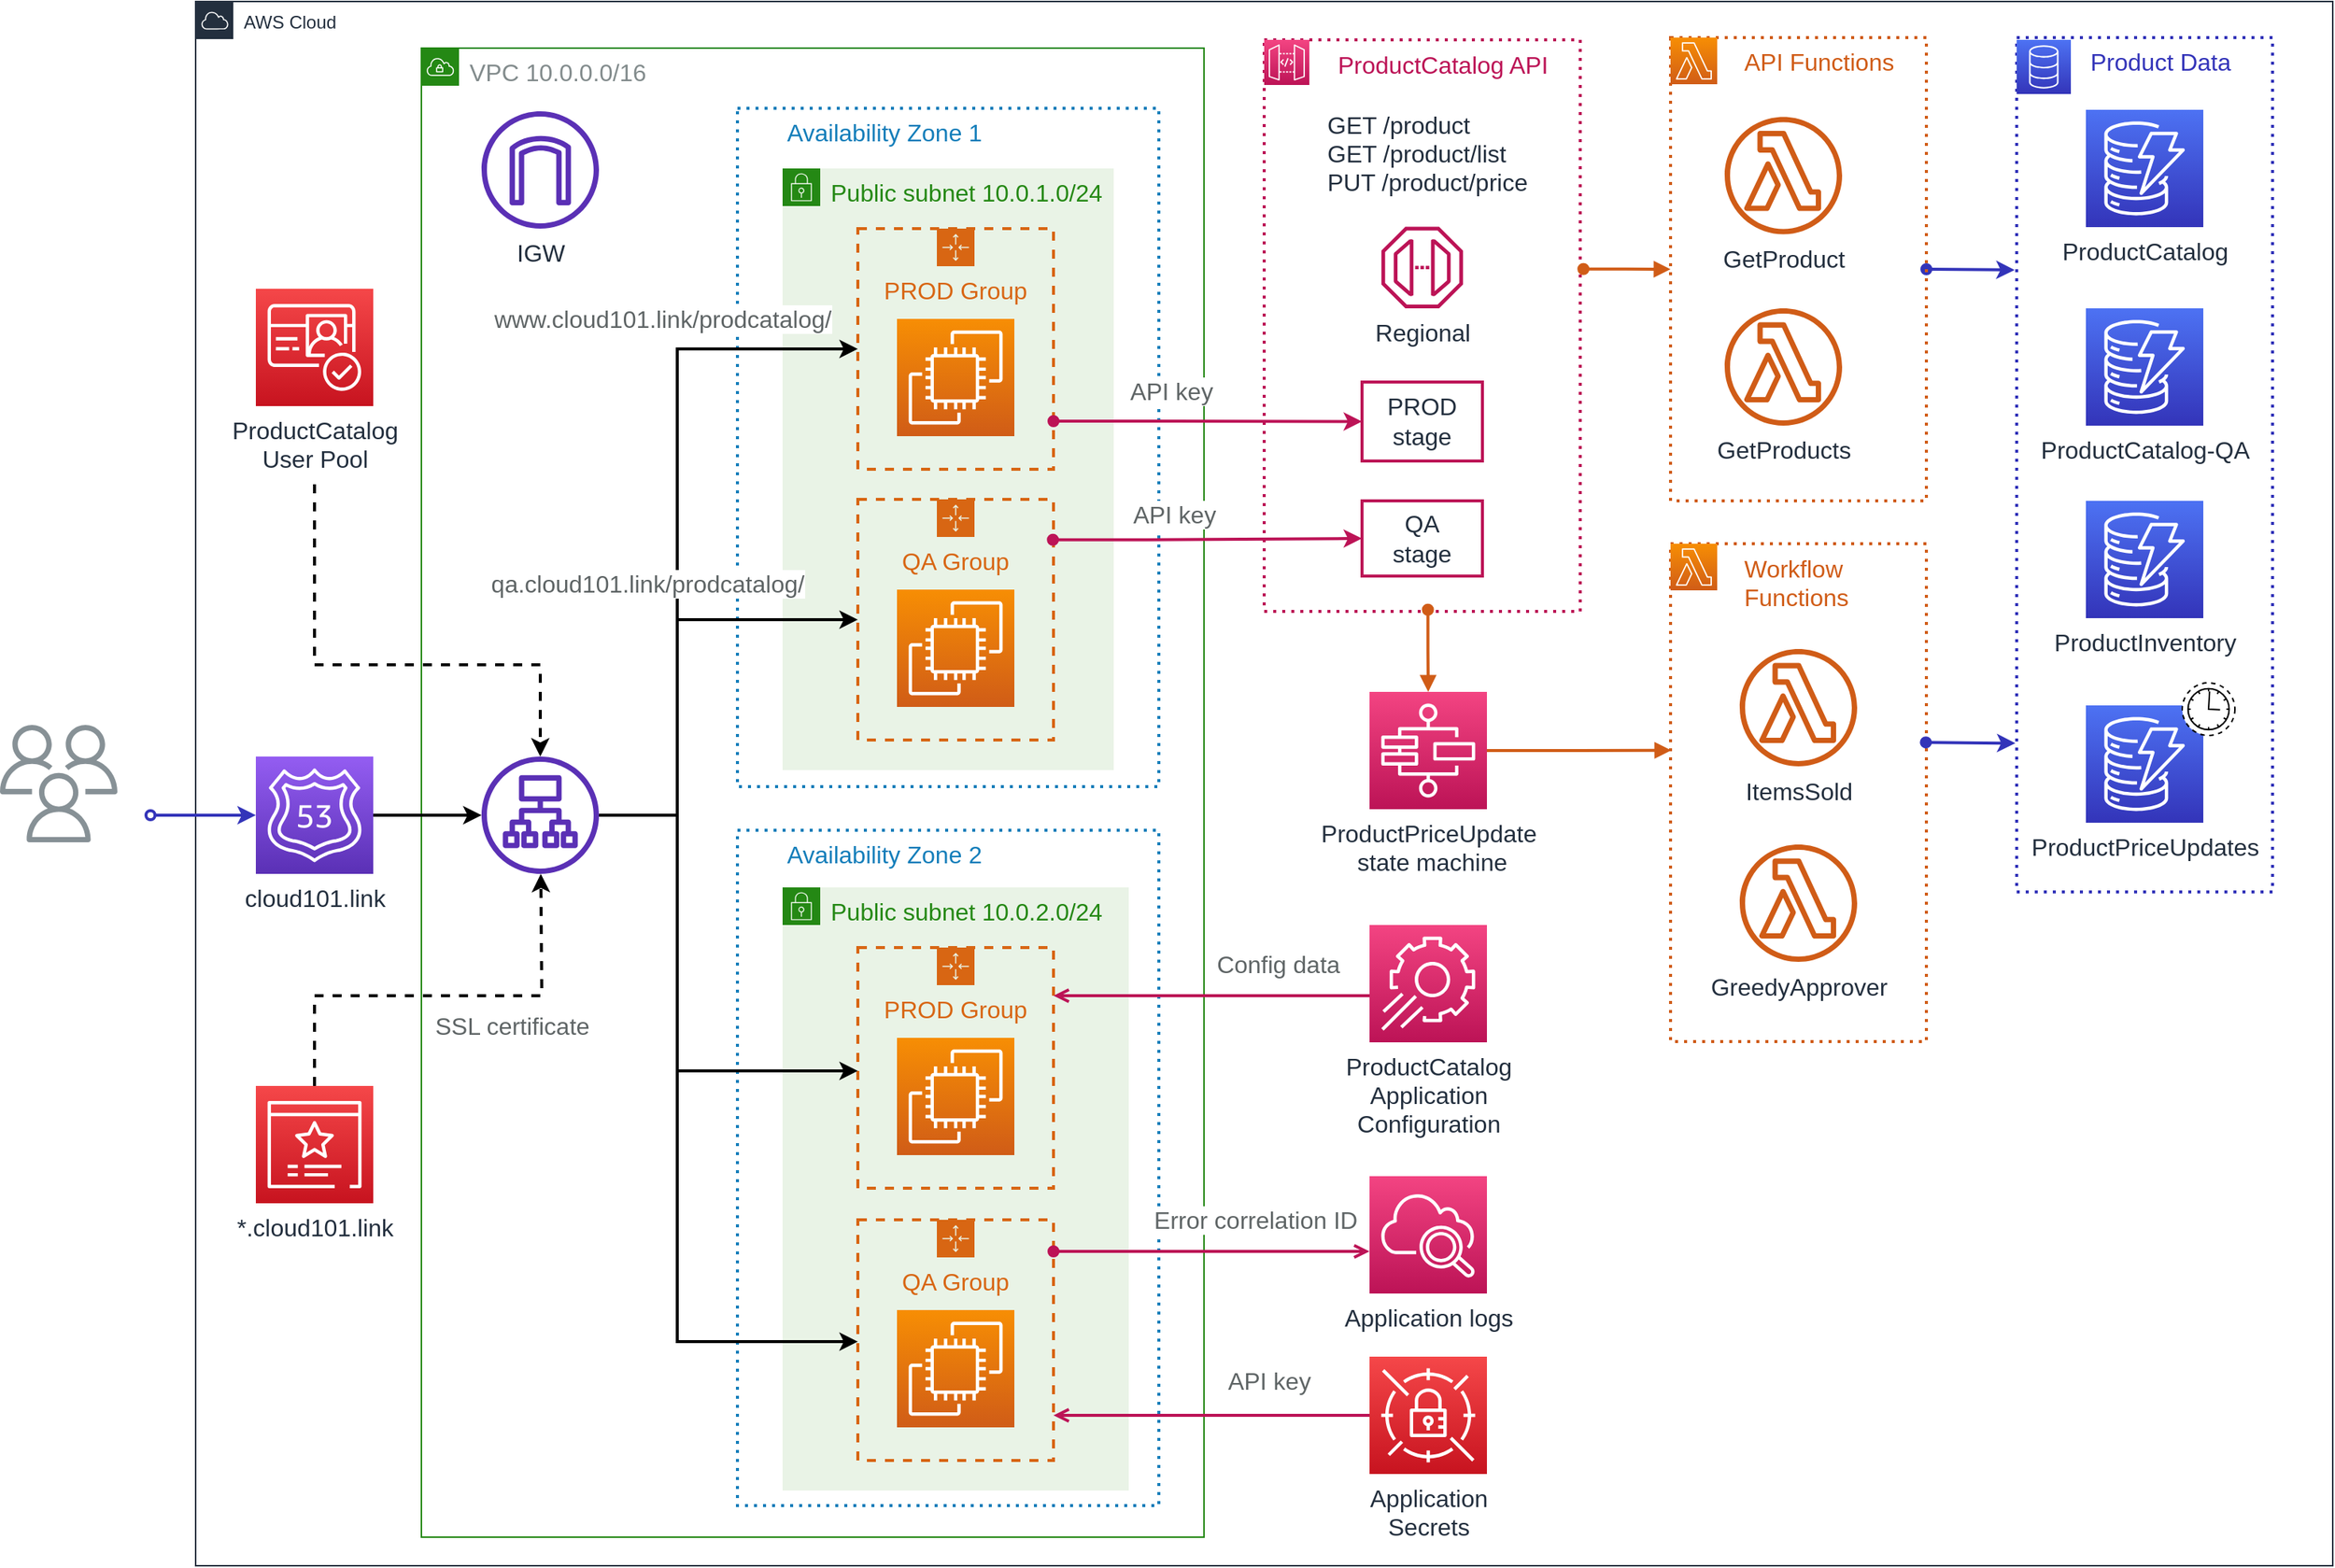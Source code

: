 <mxfile version="14.6.13" type="device"><diagram id="yKD41nWz8tDtkQRlLj_N" name="Page-1"><mxGraphModel dx="2206" dy="1647" grid="1" gridSize="10" guides="1" tooltips="1" connect="1" arrows="1" fold="1" page="1" pageScale="1" pageWidth="1100" pageHeight="850" math="0" shadow="0"><root><mxCell id="0"/><mxCell id="1" parent="0"/><mxCell id="qGP9a9ilm-xRbnsAyoEx-138" value="AWS Cloud" style="points=[[0,0],[0.25,0],[0.5,0],[0.75,0],[1,0],[1,0.25],[1,0.5],[1,0.75],[1,1],[0.75,1],[0.5,1],[0.25,1],[0,1],[0,0.75],[0,0.5],[0,0.25]];outlineConnect=0;gradientColor=none;html=1;whiteSpace=wrap;fontSize=12;fontStyle=0;shape=mxgraph.aws4.group;grIcon=mxgraph.aws4.group_aws_cloud;strokeColor=#232F3E;fillColor=none;verticalAlign=top;align=left;spacingLeft=30;fontColor=#232F3E;dashed=0;rounded=0;shadow=0;dashPattern=1 2;" parent="1" vertex="1"><mxGeometry x="-370" y="-841" width="1420" height="1040" as="geometry"/></mxCell><mxCell id="qGP9a9ilm-xRbnsAyoEx-61" value="ProductCatalog API" style="fillColor=none;dashed=1;verticalAlign=top;fontStyle=0;shadow=0;fontSize=16;html=1;strokeWidth=2;align=left;spacingLeft=47;dashPattern=1 2;strokeColor=#BC1356;fontColor=#BC1356;" parent="1" vertex="1"><mxGeometry x="340" y="-815.5" width="210" height="380" as="geometry"/></mxCell><mxCell id="qGP9a9ilm-xRbnsAyoEx-130" style="edgeStyle=none;rounded=0;jumpStyle=none;orthogonalLoop=1;jettySize=auto;html=1;fontSize=16;fontColor=#3334B9;startArrow=oval;startFill=1;endArrow=classic;endFill=1;strokeWidth=2;strokeColor=#3334B9;exitX=1;exitY=0.5;exitDx=0;exitDy=0;entryX=-0.008;entryY=0.272;entryDx=0;entryDy=0;entryPerimeter=0;" parent="1" source="qGP9a9ilm-xRbnsAyoEx-124" target="qGP9a9ilm-xRbnsAyoEx-127" edge="1"><mxGeometry relative="1" as="geometry"><mxPoint x="885" y="-807" as="sourcePoint"/><mxPoint x="810" y="-614" as="targetPoint"/></mxGeometry></mxCell><mxCell id="qGP9a9ilm-xRbnsAyoEx-3" value="VPC 10.0.0.0/16" style="points=[[0,0],[0.25,0],[0.5,0],[0.75,0],[1,0],[1,0.25],[1,0.5],[1,0.75],[1,1],[0.75,1],[0.5,1],[0.25,1],[0,1],[0,0.75],[0,0.5],[0,0.25]];outlineConnect=0;gradientColor=none;html=1;whiteSpace=wrap;fontSize=16;fontStyle=0;shape=mxgraph.aws4.group;grIcon=mxgraph.aws4.group_vpc;strokeColor=#248814;fillColor=none;verticalAlign=top;align=left;spacingLeft=30;dashed=0;strokeWidth=1;perimeterSpacing=0;shadow=0;fontColor=#828B8C;" parent="1" vertex="1"><mxGeometry x="-220" y="-810" width="520" height="990" as="geometry"/></mxCell><mxCell id="qGP9a9ilm-xRbnsAyoEx-4" value="Availability Zone 1" style="fillColor=none;strokeColor=#147EBA;dashed=1;verticalAlign=top;fontStyle=0;fontColor=#147EBA;strokeWidth=2;fontSize=16;perimeterSpacing=0;shadow=0;align=left;spacingLeft=31;rounded=0;dashPattern=1 2;" parent="1" vertex="1"><mxGeometry x="-10" y="-770" width="280" height="451" as="geometry"/></mxCell><mxCell id="qGP9a9ilm-xRbnsAyoEx-6" value="" style="outlineConnect=0;fontColor=#232F3E;gradientColor=none;fillColor=#5A30B5;strokeColor=none;dashed=0;verticalLabelPosition=bottom;verticalAlign=top;align=center;html=1;fontSize=16;fontStyle=0;aspect=fixed;pointerEvents=1;shape=mxgraph.aws4.application_load_balancer;strokeWidth=3;perimeterSpacing=0;shadow=0;" parent="1" vertex="1"><mxGeometry x="-180" y="-339" width="78" height="78" as="geometry"/></mxCell><mxCell id="qGP9a9ilm-xRbnsAyoEx-7" value="Public subnet 10.0.1.0/24" style="points=[[0,0],[0.25,0],[0.5,0],[0.75,0],[1,0],[1,0.25],[1,0.5],[1,0.75],[1,1],[0.75,1],[0.5,1],[0.25,1],[0,1],[0,0.75],[0,0.5],[0,0.25]];outlineConnect=0;gradientColor=none;html=1;whiteSpace=wrap;fontSize=16;fontStyle=0;shape=mxgraph.aws4.group;grIcon=mxgraph.aws4.group_security_group;grStroke=0;strokeColor=#248814;fillColor=#E9F3E6;verticalAlign=top;align=left;spacingLeft=30;fontColor=#248814;dashed=0;strokeWidth=3;perimeterSpacing=0;shadow=0;" parent="1" vertex="1"><mxGeometry x="20" y="-730" width="220" height="400" as="geometry"/></mxCell><mxCell id="qGP9a9ilm-xRbnsAyoEx-9" value="PROD Group" style="points=[[0,0],[0.25,0],[0.5,0],[0.75,0],[1,0],[1,0.25],[1,0.5],[1,0.75],[1,1],[0.75,1],[0.5,1],[0.25,1],[0,1],[0,0.75],[0,0.5],[0,0.25]];outlineConnect=0;gradientColor=none;html=1;whiteSpace=wrap;fontSize=16;fontStyle=0;shape=mxgraph.aws4.groupCenter;grIcon=mxgraph.aws4.group_auto_scaling_group;grStroke=1;strokeColor=#D86613;fillColor=none;verticalAlign=top;align=center;fontColor=#D86613;dashed=1;spacingTop=25;strokeWidth=2;perimeterSpacing=0;shadow=0;" parent="1" vertex="1"><mxGeometry x="70" y="-690" width="130" height="160" as="geometry"/></mxCell><mxCell id="qGP9a9ilm-xRbnsAyoEx-10" value="QA Group" style="points=[[0,0],[0.25,0],[0.5,0],[0.75,0],[1,0],[1,0.25],[1,0.5],[1,0.75],[1,1],[0.75,1],[0.5,1],[0.25,1],[0,1],[0,0.75],[0,0.5],[0,0.25]];outlineConnect=0;gradientColor=none;html=1;whiteSpace=wrap;fontSize=16;fontStyle=0;shape=mxgraph.aws4.groupCenter;grIcon=mxgraph.aws4.group_auto_scaling_group;grStroke=1;strokeColor=#D86613;fillColor=none;verticalAlign=top;align=center;fontColor=#D86613;dashed=1;spacingTop=25;strokeWidth=2;perimeterSpacing=0;shadow=0;" parent="1" vertex="1"><mxGeometry x="70" y="-510" width="130" height="160" as="geometry"/></mxCell><mxCell id="qGP9a9ilm-xRbnsAyoEx-16" value="Regional" style="outlineConnect=0;fontColor=#232F3E;gradientColor=none;fillColor=#BC1356;strokeColor=none;dashed=0;verticalLabelPosition=bottom;verticalAlign=top;align=center;html=1;fontSize=16;fontStyle=0;aspect=fixed;pointerEvents=1;shape=mxgraph.aws4.endpoint;strokeWidth=3;perimeterSpacing=0;shadow=0;" parent="1" vertex="1"><mxGeometry x="417.87" y="-691.25" width="54.25" height="54.25" as="geometry"/></mxCell><mxCell id="qGP9a9ilm-xRbnsAyoEx-30" value="" style="points=[[0,0,0],[0.25,0,0],[0.5,0,0],[0.75,0,0],[1,0,0],[0,1,0],[0.25,1,0],[0.5,1,0],[0.75,1,0],[1,1,0],[0,0.25,0],[0,0.5,0],[0,0.75,0],[1,0.25,0],[1,0.5,0],[1,0.75,0]];outlineConnect=0;fontColor=#232F3E;gradientColor=#F78E04;gradientDirection=north;fillColor=#D05C17;strokeColor=#ffffff;dashed=0;verticalLabelPosition=bottom;verticalAlign=top;align=center;html=1;fontSize=16;fontStyle=0;aspect=fixed;shape=mxgraph.aws4.resourceIcon;resIcon=mxgraph.aws4.ec2;shadow=0;" parent="1" vertex="1"><mxGeometry x="96" y="-630" width="78" height="78" as="geometry"/></mxCell><mxCell id="qGP9a9ilm-xRbnsAyoEx-100" style="edgeStyle=elbowEdgeStyle;jumpStyle=none;orthogonalLoop=1;jettySize=auto;html=1;fontSize=16;fontColor=#5F6566;startArrow=oval;startFill=1;endArrow=classic;endFill=1;strokeColor=#BC1356;strokeWidth=2;rounded=0;entryX=0;entryY=0.5;entryDx=0;entryDy=0;" parent="1" target="qGP9a9ilm-xRbnsAyoEx-57" edge="1"><mxGeometry relative="1" as="geometry"><Array as="points"><mxPoint x="280" y="-563.83"/></Array><mxPoint x="200" y="-562" as="sourcePoint"/><mxPoint x="336" y="-611.83" as="targetPoint"/></mxGeometry></mxCell><mxCell id="qGP9a9ilm-xRbnsAyoEx-31" value="" style="points=[[0,0,0],[0.25,0,0],[0.5,0,0],[0.75,0,0],[1,0,0],[0,1,0],[0.25,1,0],[0.5,1,0],[0.75,1,0],[1,1,0],[0,0.25,0],[0,0.5,0],[0,0.75,0],[1,0.25,0],[1,0.5,0],[1,0.75,0]];outlineConnect=0;fontColor=#232F3E;gradientColor=#F78E04;gradientDirection=north;fillColor=#D05C17;strokeColor=#ffffff;dashed=0;verticalLabelPosition=bottom;verticalAlign=top;align=center;html=1;fontSize=16;fontStyle=0;aspect=fixed;shape=mxgraph.aws4.resourceIcon;resIcon=mxgraph.aws4.ec2;shadow=0;" parent="1" vertex="1"><mxGeometry x="96" y="-450" width="78" height="78" as="geometry"/></mxCell><mxCell id="qGP9a9ilm-xRbnsAyoEx-56" value="QA&lt;br style=&quot;font-size: 16px;&quot;&gt;stage" style="rounded=0;whiteSpace=wrap;html=1;shadow=0;dashed=0;fontSize=16;fontColor=#232F3E;strokeWidth=2;fillColor=none;align=center;verticalAlign=middle;strokeColor=#BC1356;" parent="1" vertex="1"><mxGeometry x="405" y="-509" width="80" height="50" as="geometry"/></mxCell><mxCell id="qGP9a9ilm-xRbnsAyoEx-57" value="PROD stage" style="rounded=0;whiteSpace=wrap;html=1;shadow=0;dashed=0;fontSize=16;fontColor=#232F3E;strokeWidth=2;fillColor=none;align=center;verticalAlign=middle;strokeColor=#BC1356;horizontal=1;" parent="1" vertex="1"><mxGeometry x="405" y="-588" width="80" height="52.5" as="geometry"/></mxCell><mxCell id="qGP9a9ilm-xRbnsAyoEx-65" value="GET /product&lt;br style=&quot;font-size: 16px&quot;&gt;GET /product/list&lt;br&gt;PUT /product/price" style="text;html=1;strokeColor=none;fillColor=none;align=left;verticalAlign=middle;whiteSpace=wrap;rounded=0;shadow=0;dashed=0;fontSize=16;fontColor=#232F3E;spacingTop=0;" parent="1" vertex="1"><mxGeometry x="380" y="-750" width="142" height="20" as="geometry"/></mxCell><mxCell id="qGP9a9ilm-xRbnsAyoEx-67" style="edgeStyle=orthogonalEdgeStyle;rounded=0;orthogonalLoop=1;jettySize=auto;html=1;fontSize=16;fontColor=#232F3E;strokeColor=#000000;strokeWidth=2;entryX=0;entryY=0.5;entryDx=0;entryDy=0;align=center;fontStyle=0" parent="1" source="qGP9a9ilm-xRbnsAyoEx-6" target="qGP9a9ilm-xRbnsAyoEx-9" edge="1"><mxGeometry relative="1" as="geometry"><mxPoint x="40" y="-431" as="targetPoint"/><Array as="points"><mxPoint x="-50" y="-300"/><mxPoint x="-50" y="-610"/></Array></mxGeometry></mxCell><mxCell id="qGP9a9ilm-xRbnsAyoEx-68" value="www.cloud101.link/prodcatalog/" style="edgeLabel;html=1;align=center;verticalAlign=middle;resizable=0;points=[];fontSize=16;fontColor=#5F6566;" parent="qGP9a9ilm-xRbnsAyoEx-67" vertex="1" connectable="0"><mxGeometry x="0.046" y="1" relative="1" as="geometry"><mxPoint x="-9" y="-130" as="offset"/></mxGeometry></mxCell><mxCell id="qGP9a9ilm-xRbnsAyoEx-70" style="edgeStyle=orthogonalEdgeStyle;rounded=0;orthogonalLoop=1;jettySize=auto;html=1;fontSize=16;fontColor=#232F3E;strokeColor=#000000;strokeWidth=2;" parent="1" source="qGP9a9ilm-xRbnsAyoEx-6" target="qGP9a9ilm-xRbnsAyoEx-10" edge="1"><mxGeometry relative="1" as="geometry"><mxPoint x="70" y="-490" as="targetPoint"/><Array as="points"><mxPoint x="-50" y="-300"/><mxPoint x="-50" y="-430"/></Array></mxGeometry></mxCell><mxCell id="qGP9a9ilm-xRbnsAyoEx-71" value="qa.cloud101.link/prodcatalog/" style="edgeLabel;html=1;align=center;verticalAlign=middle;resizable=0;points=[];fontSize=16;fontColor=#5F6566;" parent="qGP9a9ilm-xRbnsAyoEx-70" vertex="1" connectable="0"><mxGeometry x="-0.119" relative="1" as="geometry"><mxPoint x="-20" y="-73" as="offset"/></mxGeometry></mxCell><mxCell id="qGP9a9ilm-xRbnsAyoEx-72" value="Availability Zone 2" style="fillColor=none;strokeColor=#147EBA;dashed=1;verticalAlign=top;fontStyle=0;fontColor=#147EBA;strokeWidth=2;fontSize=16;perimeterSpacing=0;shadow=0;align=left;spacingLeft=31;rounded=0;dashPattern=1 2;" parent="1" vertex="1"><mxGeometry x="-10" y="-290" width="280" height="449" as="geometry"/></mxCell><mxCell id="qGP9a9ilm-xRbnsAyoEx-73" value="Public subnet 10.0.2.0/24" style="points=[[0,0],[0.25,0],[0.5,0],[0.75,0],[1,0],[1,0.25],[1,0.5],[1,0.75],[1,1],[0.75,1],[0.5,1],[0.25,1],[0,1],[0,0.75],[0,0.5],[0,0.25]];outlineConnect=0;gradientColor=none;html=1;whiteSpace=wrap;fontSize=16;fontStyle=0;shape=mxgraph.aws4.group;grIcon=mxgraph.aws4.group_security_group;grStroke=0;strokeColor=#248814;fillColor=#E9F3E6;verticalAlign=top;align=left;spacingLeft=30;fontColor=#248814;dashed=0;strokeWidth=3;perimeterSpacing=0;shadow=0;" parent="1" vertex="1"><mxGeometry x="20" y="-252" width="230" height="401" as="geometry"/></mxCell><mxCell id="qGP9a9ilm-xRbnsAyoEx-74" value="PROD Group" style="points=[[0,0],[0.25,0],[0.5,0],[0.75,0],[1,0],[1,0.25],[1,0.5],[1,0.75],[1,1],[0.75,1],[0.5,1],[0.25,1],[0,1],[0,0.75],[0,0.5],[0,0.25]];outlineConnect=0;gradientColor=none;html=1;whiteSpace=wrap;fontSize=16;fontStyle=0;shape=mxgraph.aws4.groupCenter;grIcon=mxgraph.aws4.group_auto_scaling_group;grStroke=1;strokeColor=#D86613;fillColor=none;verticalAlign=top;align=center;fontColor=#D86613;dashed=1;spacingTop=25;strokeWidth=2;perimeterSpacing=0;shadow=0;" parent="1" vertex="1"><mxGeometry x="70" y="-212" width="130" height="160" as="geometry"/></mxCell><mxCell id="qGP9a9ilm-xRbnsAyoEx-75" value="QA Group" style="points=[[0,0],[0.25,0],[0.5,0],[0.75,0],[1,0],[1,0.25],[1,0.5],[1,0.75],[1,1],[0.75,1],[0.5,1],[0.25,1],[0,1],[0,0.75],[0,0.5],[0,0.25]];outlineConnect=0;gradientColor=none;html=1;whiteSpace=wrap;fontSize=16;fontStyle=0;shape=mxgraph.aws4.groupCenter;grIcon=mxgraph.aws4.group_auto_scaling_group;grStroke=1;strokeColor=#D86613;fillColor=none;verticalAlign=top;align=center;fontColor=#D86613;dashed=1;spacingTop=25;strokeWidth=2;perimeterSpacing=0;shadow=0;" parent="1" vertex="1"><mxGeometry x="70" y="-31" width="130" height="160" as="geometry"/></mxCell><mxCell id="qGP9a9ilm-xRbnsAyoEx-76" value="" style="points=[[0,0,0],[0.25,0,0],[0.5,0,0],[0.75,0,0],[1,0,0],[0,1,0],[0.25,1,0],[0.5,1,0],[0.75,1,0],[1,1,0],[0,0.25,0],[0,0.5,0],[0,0.75,0],[1,0.25,0],[1,0.5,0],[1,0.75,0]];outlineConnect=0;fontColor=#232F3E;gradientColor=#F78E04;gradientDirection=north;fillColor=#D05C17;strokeColor=#ffffff;dashed=0;verticalLabelPosition=bottom;verticalAlign=top;align=center;html=1;fontSize=16;fontStyle=0;aspect=fixed;shape=mxgraph.aws4.resourceIcon;resIcon=mxgraph.aws4.ec2;shadow=0;" parent="1" vertex="1"><mxGeometry x="96" y="-152" width="78" height="78" as="geometry"/></mxCell><mxCell id="qGP9a9ilm-xRbnsAyoEx-77" value="" style="points=[[0,0,0],[0.25,0,0],[0.5,0,0],[0.75,0,0],[1,0,0],[0,1,0],[0.25,1,0],[0.5,1,0],[0.75,1,0],[1,1,0],[0,0.25,0],[0,0.5,0],[0,0.75,0],[1,0.25,0],[1,0.5,0],[1,0.75,0]];outlineConnect=0;fontColor=#232F3E;gradientColor=#F78E04;gradientDirection=north;fillColor=#D05C17;strokeColor=#ffffff;dashed=0;verticalLabelPosition=bottom;verticalAlign=top;align=center;html=1;fontSize=16;fontStyle=0;aspect=fixed;shape=mxgraph.aws4.resourceIcon;resIcon=mxgraph.aws4.ec2;shadow=0;" parent="1" vertex="1"><mxGeometry x="96" y="29" width="78" height="78" as="geometry"/></mxCell><mxCell id="qGP9a9ilm-xRbnsAyoEx-79" style="edgeStyle=orthogonalEdgeStyle;rounded=0;orthogonalLoop=1;jettySize=auto;html=1;fontSize=16;fontColor=#232F3E;strokeColor=#000000;strokeWidth=2;" parent="1" source="qGP9a9ilm-xRbnsAyoEx-6" edge="1"><mxGeometry relative="1" as="geometry"><Array as="points"><mxPoint x="-50" y="-300"/><mxPoint x="-50" y="-130"/><mxPoint x="70" y="-130"/></Array><mxPoint x="70" y="-130" as="targetPoint"/></mxGeometry></mxCell><mxCell id="qGP9a9ilm-xRbnsAyoEx-80" style="edgeStyle=orthogonalEdgeStyle;rounded=0;orthogonalLoop=1;jettySize=auto;html=1;fontSize=16;fontColor=#232F3E;strokeColor=#000000;strokeWidth=2;" parent="1" source="qGP9a9ilm-xRbnsAyoEx-6" edge="1"><mxGeometry relative="1" as="geometry"><mxPoint x="70" y="50" as="targetPoint"/><Array as="points"><mxPoint x="-50" y="-300"/><mxPoint x="-50" y="50"/><mxPoint x="70" y="50"/></Array></mxGeometry></mxCell><mxCell id="qGP9a9ilm-xRbnsAyoEx-87" style="edgeStyle=orthogonalEdgeStyle;rounded=0;orthogonalLoop=1;jettySize=auto;html=1;fontSize=16;fontColor=#232F3E;strokeColor=#000000;strokeWidth=2;" parent="1" source="qGP9a9ilm-xRbnsAyoEx-81" target="qGP9a9ilm-xRbnsAyoEx-6" edge="1"><mxGeometry relative="1" as="geometry"><mxPoint x="-190" y="-300" as="targetPoint"/></mxGeometry></mxCell><mxCell id="qGP9a9ilm-xRbnsAyoEx-81" value="cloud101.link" style="points=[[0,0,0],[0.25,0,0],[0.5,0,0],[0.75,0,0],[1,0,0],[0,1,0],[0.25,1,0],[0.5,1,0],[0.75,1,0],[1,1,0],[0,0.25,0],[0,0.5,0],[0,0.75,0],[1,0.25,0],[1,0.5,0],[1,0.75,0]];outlineConnect=0;fontColor=#232F3E;gradientColor=#945DF2;gradientDirection=north;fillColor=#5A30B5;strokeColor=#ffffff;dashed=0;verticalLabelPosition=bottom;verticalAlign=top;align=center;html=1;fontSize=16;fontStyle=0;aspect=fixed;shape=mxgraph.aws4.resourceIcon;resIcon=mxgraph.aws4.route_53;rounded=1;shadow=0;" parent="1" vertex="1"><mxGeometry x="-330" y="-339" width="78" height="78" as="geometry"/></mxCell><mxCell id="qGP9a9ilm-xRbnsAyoEx-82" value="IGW" style="outlineConnect=0;fontColor=#232F3E;gradientColor=none;fillColor=#5A30B5;strokeColor=none;dashed=0;verticalLabelPosition=bottom;verticalAlign=top;align=center;html=1;fontSize=16;fontStyle=0;aspect=fixed;pointerEvents=1;shape=mxgraph.aws4.internet_gateway;rounded=1;shadow=0;" parent="1" vertex="1"><mxGeometry x="-180" y="-768" width="78" height="78" as="geometry"/></mxCell><mxCell id="qGP9a9ilm-xRbnsAyoEx-83" value="*.cloud101.link" style="points=[[0,0,0],[0.25,0,0],[0.5,0,0],[0.75,0,0],[1,0,0],[0,1,0],[0.25,1,0],[0.5,1,0],[0.75,1,0],[1,1,0],[0,0.25,0],[0,0.5,0],[0,0.75,0],[1,0.25,0],[1,0.5,0],[1,0.75,0]];outlineConnect=0;fontColor=#232F3E;gradientColor=#F54749;gradientDirection=north;fillColor=#C7131F;strokeColor=#ffffff;dashed=0;verticalLabelPosition=bottom;verticalAlign=top;align=center;html=1;fontSize=16;fontStyle=0;aspect=fixed;shape=mxgraph.aws4.resourceIcon;resIcon=mxgraph.aws4.certificate_manager_3;rounded=1;shadow=0;" parent="1" vertex="1"><mxGeometry x="-330" y="-120" width="78" height="78" as="geometry"/></mxCell><mxCell id="qGP9a9ilm-xRbnsAyoEx-131" style="edgeStyle=none;rounded=0;jumpStyle=none;orthogonalLoop=1;jettySize=auto;html=1;entryX=0;entryY=0.5;entryDx=0;entryDy=0;entryPerimeter=0;fontSize=16;fontColor=#3334B9;startArrow=oval;startFill=0;endArrow=classic;endFill=1;strokeColor=#3334B9;strokeWidth=2;" parent="1" target="qGP9a9ilm-xRbnsAyoEx-81" edge="1"><mxGeometry relative="1" as="geometry"><mxPoint x="-400" y="-300" as="sourcePoint"/></mxGeometry></mxCell><mxCell id="qGP9a9ilm-xRbnsAyoEx-88" value="" style="outlineConnect=0;fontColor=#232F3E;gradientColor=none;strokeColor=none;dashed=0;verticalLabelPosition=bottom;verticalAlign=top;align=center;html=1;fontSize=16;fontStyle=0;aspect=fixed;pointerEvents=1;shape=mxgraph.aws4.users;rounded=0;shadow=0;fillColor=#879196;" parent="1" vertex="1"><mxGeometry x="-500" y="-360" width="78" height="78" as="geometry"/></mxCell><mxCell id="qGP9a9ilm-xRbnsAyoEx-126" value="" style="edgeStyle=orthogonalEdgeStyle;html=1;endArrow=block;elbow=vertical;startArrow=oval;endFill=1;rounded=0;fontSize=16;fontColor=#D05C17;strokeColor=#D05C17;startFill=1;strokeWidth=2;entryX=0;entryY=0.5;entryDx=0;entryDy=0;exitX=1.01;exitY=0.401;exitDx=0;exitDy=0;exitPerimeter=0;" parent="1" source="qGP9a9ilm-xRbnsAyoEx-61" target="qGP9a9ilm-xRbnsAyoEx-124" edge="1"><mxGeometry width="100" relative="1" as="geometry"><mxPoint x="540" y="-602" as="sourcePoint"/><mxPoint x="720" y="-199" as="targetPoint"/></mxGeometry></mxCell><mxCell id="qGP9a9ilm-xRbnsAyoEx-137" style="edgeStyle=none;rounded=0;jumpStyle=none;orthogonalLoop=1;jettySize=auto;html=1;dashed=1;fontSize=16;fontColor=#3334B9;startArrow=none;startFill=0;endArrow=classic;endFill=1;strokeColor=#000000;strokeWidth=2;" parent="1" target="qGP9a9ilm-xRbnsAyoEx-6" edge="1"><mxGeometry relative="1" as="geometry"><mxPoint x="-291" y="-520" as="sourcePoint"/><mxPoint x="-160" y="-340" as="targetPoint"/><Array as="points"><mxPoint x="-291" y="-400"/><mxPoint x="-141" y="-400"/></Array></mxGeometry></mxCell><mxCell id="qGP9a9ilm-xRbnsAyoEx-132" value="ProductCatalog&lt;br style=&quot;font-size: 16px;&quot;&gt;User Pool" style="points=[[0,0,0],[0.25,0,0],[0.5,0,0],[0.75,0,0],[1,0,0],[0,1,0],[0.25,1,0],[0.5,1,0],[0.75,1,0],[1,1,0],[0,0.25,0],[0,0.5,0],[0,0.75,0],[1,0.25,0],[1,0.5,0],[1,0.75,0]];outlineConnect=0;fontColor=#232F3E;gradientColor=#F54749;gradientDirection=north;fillColor=#C7131F;strokeColor=#ffffff;dashed=0;verticalLabelPosition=bottom;verticalAlign=top;align=center;html=1;fontSize=16;fontStyle=0;aspect=fixed;shape=mxgraph.aws4.resourceIcon;resIcon=mxgraph.aws4.cognito;rounded=0;shadow=0;dashPattern=1 2;" parent="1" vertex="1"><mxGeometry x="-330" y="-650" width="78" height="78" as="geometry"/></mxCell><mxCell id="BOBLniXmzy-V6W1fbKCP-1" value="ProductCatalog&lt;br&gt;Application&lt;br style=&quot;font-size: 16px&quot;&gt;Configuration" style="points=[[0,0,0],[0.25,0,0],[0.5,0,0],[0.75,0,0],[1,0,0],[0,1,0],[0.25,1,0],[0.5,1,0],[0.75,1,0],[1,1,0],[0,0.25,0],[0,0.5,0],[0,0.75,0],[1,0.25,0],[1,0.5,0],[1,0.75,0]];points=[[0,0,0],[0.25,0,0],[0.5,0,0],[0.75,0,0],[1,0,0],[0,1,0],[0.25,1,0],[0.5,1,0],[0.75,1,0],[1,1,0],[0,0.25,0],[0,0.5,0],[0,0.75,0],[1,0.25,0],[1,0.5,0],[1,0.75,0]];outlineConnect=0;fontColor=#232F3E;gradientColor=#F34482;gradientDirection=north;fillColor=#BC1356;strokeColor=#ffffff;dashed=0;verticalLabelPosition=bottom;verticalAlign=top;align=center;html=1;fontSize=16;fontStyle=0;aspect=fixed;shape=mxgraph.aws4.resourceIcon;resIcon=mxgraph.aws4.app_config;" parent="1" vertex="1"><mxGeometry x="410" y="-227" width="78" height="78" as="geometry"/></mxCell><mxCell id="Pxu7jCgrYVpox--rdrtJ-6" style="edgeStyle=none;rounded=0;jumpStyle=none;orthogonalLoop=1;jettySize=auto;html=1;dashed=1;fontSize=16;fontColor=#3334B9;startArrow=none;startFill=0;endArrow=classic;endFill=1;strokeColor=#000000;strokeWidth=2;exitX=0.5;exitY=0;exitDx=0;exitDy=0;exitPerimeter=0;" parent="1" source="qGP9a9ilm-xRbnsAyoEx-83" target="qGP9a9ilm-xRbnsAyoEx-6" edge="1"><mxGeometry relative="1" as="geometry"><mxPoint x="-281" y="-510" as="sourcePoint"/><mxPoint x="-131" y="-329.0" as="targetPoint"/><Array as="points"><mxPoint x="-291" y="-180"/><mxPoint x="-140" y="-180"/></Array></mxGeometry></mxCell><mxCell id="Pxu7jCgrYVpox--rdrtJ-7" style="edgeStyle=elbowEdgeStyle;jumpStyle=none;orthogonalLoop=1;jettySize=auto;html=1;fontSize=16;fontColor=#5F6566;startArrow=oval;startFill=1;endArrow=classic;endFill=1;strokeColor=#BC1356;strokeWidth=2;rounded=0;entryX=0;entryY=0.5;entryDx=0;entryDy=0;exitX=0.997;exitY=0.168;exitDx=0;exitDy=0;exitPerimeter=0;" parent="1" source="qGP9a9ilm-xRbnsAyoEx-10" target="qGP9a9ilm-xRbnsAyoEx-56" edge="1"><mxGeometry relative="1" as="geometry"><Array as="points"><mxPoint x="260" y="-425"/><mxPoint x="360" y="-430"/><mxPoint x="260" y="-430"/><mxPoint x="320" y="-420"/><mxPoint x="290" y="-430"/><mxPoint x="280" y="-363.5"/></Array><mxPoint x="200" y="-411.5" as="sourcePoint"/><mxPoint x="368" y="-410.67" as="targetPoint"/></mxGeometry></mxCell><mxCell id="Pxu7jCgrYVpox--rdrtJ-9" style="edgeStyle=elbowEdgeStyle;jumpStyle=none;orthogonalLoop=1;jettySize=auto;html=1;fontSize=16;fontColor=#5F6566;startArrow=open;startFill=0;endArrow=none;endFill=0;strokeColor=#BC1356;strokeWidth=2;rounded=0;" parent="1" source="qGP9a9ilm-xRbnsAyoEx-75" target="wmEJibpNERDsBBSczhaX-6" edge="1"><mxGeometry relative="1" as="geometry"><Array as="points"><mxPoint x="350" y="99"/><mxPoint x="330" y="90"/><mxPoint x="350" y="68"/><mxPoint x="260" y="50"/><mxPoint x="340" y="39"/><mxPoint x="310" y="39"/><mxPoint x="360" y="-30"/><mxPoint x="340" y="-40"/></Array><mxPoint x="201" y="19" as="sourcePoint"/><mxPoint x="400" y="-119.0" as="targetPoint"/></mxGeometry></mxCell><mxCell id="wmEJibpNERDsBBSczhaX-1" value="SSL certificate" style="edgeLabel;html=1;align=center;verticalAlign=middle;resizable=0;points=[];fontSize=16;fontColor=#5F6566;" parent="1" vertex="1" connectable="0"><mxGeometry x="-160.0" y="-159.999" as="geometry"/></mxCell><mxCell id="wmEJibpNERDsBBSczhaX-2" value="API key" style="edgeLabel;html=1;align=center;verticalAlign=middle;resizable=0;points=[];fontSize=16;fontColor=#5F6566;" parent="1" vertex="1" connectable="0"><mxGeometry x="320.0" y="60.001" as="geometry"><mxPoint x="23" y="16" as="offset"/></mxGeometry></mxCell><mxCell id="wmEJibpNERDsBBSczhaX-3" value="API key" style="edgeLabel;html=1;align=center;verticalAlign=middle;resizable=0;points=[];fontSize=16;fontColor=#5F6566;" parent="1" vertex="1" connectable="0"><mxGeometry x="280.0" y="-499.999" as="geometry"/></mxCell><mxCell id="wmEJibpNERDsBBSczhaX-4" value="API key" style="edgeLabel;html=1;align=center;verticalAlign=middle;resizable=0;points=[];fontSize=16;fontColor=#5F6566;" parent="1" vertex="1" connectable="0"><mxGeometry x="280.0" y="-714.999" as="geometry"><mxPoint x="-2" y="133" as="offset"/></mxGeometry></mxCell><mxCell id="wmEJibpNERDsBBSczhaX-5" value="Config data" style="edgeLabel;html=1;align=center;verticalAlign=middle;resizable=0;points=[];fontSize=16;fontColor=#5F6566;" parent="1" vertex="1" connectable="0"><mxGeometry x="355.0" y="-159.999" as="geometry"><mxPoint x="-6" y="-41" as="offset"/></mxGeometry></mxCell><mxCell id="wmEJibpNERDsBBSczhaX-6" value="Application&lt;br&gt;Secrets" style="points=[[0,0,0],[0.25,0,0],[0.5,0,0],[0.75,0,0],[1,0,0],[0,1,0],[0.25,1,0],[0.5,1,0],[0.75,1,0],[1,1,0],[0,0.25,0],[0,0.5,0],[0,0.75,0],[1,0.25,0],[1,0.5,0],[1,0.75,0]];outlineConnect=0;fontColor=#232F3E;gradientColor=#F54749;gradientDirection=north;fillColor=#C7131F;strokeColor=#ffffff;dashed=0;verticalLabelPosition=bottom;verticalAlign=top;align=center;html=1;fontSize=16;fontStyle=0;aspect=fixed;shape=mxgraph.aws4.resourceIcon;resIcon=mxgraph.aws4.secrets_manager;" parent="1" vertex="1"><mxGeometry x="410" y="60" width="78" height="78" as="geometry"/></mxCell><mxCell id="wmEJibpNERDsBBSczhaX-9" value="ProductPriceUpdate&lt;br style=&quot;font-size: 16px&quot;&gt;&amp;nbsp;state machine" style="points=[[0,0,0],[0.25,0,0],[0.5,0,0],[0.75,0,0],[1,0,0],[0,1,0],[0.25,1,0],[0.5,1,0],[0.75,1,0],[1,1,0],[0,0.25,0],[0,0.5,0],[0,0.75,0],[1,0.25,0],[1,0.5,0],[1,0.75,0]];outlineConnect=0;fontColor=#232F3E;gradientColor=#F34482;gradientDirection=north;fillColor=#BC1356;strokeColor=#ffffff;dashed=0;verticalLabelPosition=bottom;verticalAlign=top;align=center;html=1;fontSize=16;fontStyle=0;aspect=fixed;shape=mxgraph.aws4.resourceIcon;resIcon=mxgraph.aws4.step_functions;" parent="1" vertex="1"><mxGeometry x="410" y="-382" width="78" height="78" as="geometry"/></mxCell><mxCell id="wmEJibpNERDsBBSczhaX-11" value="" style="edgeStyle=orthogonalEdgeStyle;html=1;endArrow=block;elbow=vertical;startArrow=oval;endFill=1;rounded=0;fontSize=16;fontColor=#D05C17;strokeColor=#D05C17;startFill=1;strokeWidth=2;entryX=0.5;entryY=0;entryDx=0;entryDy=0;entryPerimeter=0;exitX=0.518;exitY=0.997;exitDx=0;exitDy=0;exitPerimeter=0;" parent="1" source="qGP9a9ilm-xRbnsAyoEx-61" target="wmEJibpNERDsBBSczhaX-9" edge="1"><mxGeometry width="100" relative="1" as="geometry"><mxPoint x="449" y="-379" as="sourcePoint"/><mxPoint x="610" y="-582.5" as="targetPoint"/></mxGeometry></mxCell><mxCell id="wmEJibpNERDsBBSczhaX-17" value="" style="group" parent="1" vertex="1" connectable="0"><mxGeometry x="610" y="-480.5" width="170" height="331" as="geometry"/></mxCell><mxCell id="wmEJibpNERDsBBSczhaX-15" value="Workflow&lt;br&gt;Functions" style="fillColor=none;dashed=1;verticalAlign=top;fontStyle=0;shadow=0;fontSize=16;html=1;strokeWidth=2;align=left;spacingLeft=47;dashPattern=1 2;strokeColor=#D05C17;fontColor=#D05C17;" parent="wmEJibpNERDsBBSczhaX-17" vertex="1"><mxGeometry width="170" height="331" as="geometry"/></mxCell><mxCell id="wmEJibpNERDsBBSczhaX-16" value="" style="points=[[0,0,0],[0.25,0,0],[0.5,0,0],[0.75,0,0],[1,0,0],[0,1,0],[0.25,1,0],[0.5,1,0],[0.75,1,0],[1,1,0],[0,0.25,0],[0,0.5,0],[0,0.75,0],[1,0.25,0],[1,0.5,0],[1,0.75,0]];outlineConnect=0;fontColor=#232F3E;gradientColor=#F78E04;gradientDirection=north;fillColor=#D05C17;strokeColor=#ffffff;dashed=0;verticalLabelPosition=bottom;verticalAlign=top;align=center;html=1;fontSize=12;fontStyle=0;aspect=fixed;shape=mxgraph.aws4.resourceIcon;resIcon=mxgraph.aws4.lambda;rounded=0;shadow=0;dashPattern=1 2;" parent="wmEJibpNERDsBBSczhaX-17" vertex="1"><mxGeometry width="31" height="31" as="geometry"/></mxCell><mxCell id="wmEJibpNERDsBBSczhaX-24" value="ItemsSold" style="outlineConnect=0;fontColor=#232F3E;gradientColor=none;fillColor=#D05C17;strokeColor=none;dashed=0;verticalLabelPosition=bottom;verticalAlign=top;align=center;fontSize=16;fontStyle=0;aspect=fixed;pointerEvents=1;shape=mxgraph.aws4.lambda_function;rounded=0;shadow=0;dashPattern=1 2;html=1;" parent="wmEJibpNERDsBBSczhaX-17" vertex="1"><mxGeometry x="46" y="70" width="78" height="78" as="geometry"/></mxCell><mxCell id="wmEJibpNERDsBBSczhaX-25" value="" style="points=[[0,0,0],[0.25,0,0],[0.5,0,0],[0.75,0,0],[1,0,0],[0,1,0],[0.25,1,0],[0.5,1,0],[0.75,1,0],[1,1,0],[0,0.25,0],[0,0.5,0],[0,0.75,0],[1,0.25,0],[1,0.5,0],[1,0.75,0]];outlineConnect=0;fontColor=#232F3E;gradientColor=#F78E04;gradientDirection=north;fillColor=#D05C17;strokeColor=#ffffff;dashed=0;verticalLabelPosition=bottom;verticalAlign=top;align=center;html=1;fontSize=12;fontStyle=0;aspect=fixed;shape=mxgraph.aws4.resourceIcon;resIcon=mxgraph.aws4.lambda;rounded=0;shadow=0;dashPattern=1 2;" parent="wmEJibpNERDsBBSczhaX-17" vertex="1"><mxGeometry width="31" height="31" as="geometry"/></mxCell><mxCell id="wmEJibpNERDsBBSczhaX-26" value="GreedyApprover" style="outlineConnect=0;fontColor=#232F3E;gradientColor=none;fillColor=#D05C17;strokeColor=none;dashed=0;verticalLabelPosition=bottom;verticalAlign=top;align=center;fontSize=16;fontStyle=0;aspect=fixed;pointerEvents=1;shape=mxgraph.aws4.lambda_function;rounded=0;shadow=0;dashPattern=1 2;html=1;" parent="wmEJibpNERDsBBSczhaX-17" vertex="1"><mxGeometry x="46" y="200" width="78" height="78" as="geometry"/></mxCell><mxCell id="qGP9a9ilm-xRbnsAyoEx-15" value="" style="points=[[0,0,0],[0.25,0,0],[0.5,0,0],[0.75,0,0],[1,0,0],[0,1,0],[0.25,1,0],[0.5,1,0],[0.75,1,0],[1,1,0],[0,0.25,0],[0,0.5,0],[0,0.75,0],[1,0.25,0],[1,0.5,0],[1,0.75,0]];outlineConnect=0;fontColor=#232F3E;gradientColor=#F34482;gradientDirection=north;fillColor=#BC1356;strokeColor=#ffffff;dashed=0;verticalLabelPosition=bottom;verticalAlign=top;align=center;html=1;fontSize=16;fontStyle=0;aspect=fixed;shape=mxgraph.aws4.resourceIcon;resIcon=mxgraph.aws4.api_gateway;strokeWidth=3;perimeterSpacing=0;shadow=0;" parent="1" vertex="1"><mxGeometry x="340" y="-815.5" width="30" height="30" as="geometry"/></mxCell><mxCell id="wmEJibpNERDsBBSczhaX-23" value="" style="edgeStyle=orthogonalEdgeStyle;html=1;endArrow=block;elbow=vertical;startArrow=none;endFill=1;rounded=0;fontSize=16;fontColor=#D05C17;strokeColor=#D05C17;startFill=0;strokeWidth=2;entryX=0.003;entryY=0.415;entryDx=0;entryDy=0;entryPerimeter=0;" parent="1" source="wmEJibpNERDsBBSczhaX-9" target="wmEJibpNERDsBBSczhaX-15" edge="1"><mxGeometry width="100" relative="1" as="geometry"><mxPoint x="490" y="-280" as="sourcePoint"/><mxPoint x="590" y="-343" as="targetPoint"/></mxGeometry></mxCell><mxCell id="wmEJibpNERDsBBSczhaX-29" style="edgeStyle=none;rounded=0;jumpStyle=none;orthogonalLoop=1;jettySize=auto;html=1;fontSize=16;fontColor=#3334B9;startArrow=oval;startFill=1;endArrow=classic;endFill=1;strokeWidth=2;strokeColor=#3334B9;entryX=-0.005;entryY=0.826;entryDx=0;entryDy=0;entryPerimeter=0;exitX=0.998;exitY=0.399;exitDx=0;exitDy=0;exitPerimeter=0;" parent="1" source="wmEJibpNERDsBBSczhaX-15" target="qGP9a9ilm-xRbnsAyoEx-127" edge="1"><mxGeometry relative="1" as="geometry"><mxPoint x="759" y="-354" as="sourcePoint"/><mxPoint x="809" y="-355" as="targetPoint"/></mxGeometry></mxCell><mxCell id="wmEJibpNERDsBBSczhaX-30" value="&lt;font style=&quot;font-size: 16px&quot;&gt;Application logs&lt;/font&gt;" style="points=[[0,0,0],[0.25,0,0],[0.5,0,0],[0.75,0,0],[1,0,0],[0,1,0],[0.25,1,0],[0.5,1,0],[0.75,1,0],[1,1,0],[0,0.25,0],[0,0.5,0],[0,0.75,0],[1,0.25,0],[1,0.5,0],[1,0.75,0]];points=[[0,0,0],[0.25,0,0],[0.5,0,0],[0.75,0,0],[1,0,0],[0,1,0],[0.25,1,0],[0.5,1,0],[0.75,1,0],[1,1,0],[0,0.25,0],[0,0.5,0],[0,0.75,0],[1,0.25,0],[1,0.5,0],[1,0.75,0]];outlineConnect=0;fontColor=#232F3E;gradientColor=#F34482;gradientDirection=north;fillColor=#BC1356;strokeColor=#ffffff;dashed=0;verticalLabelPosition=bottom;verticalAlign=top;align=center;html=1;fontSize=12;fontStyle=0;aspect=fixed;shape=mxgraph.aws4.resourceIcon;resIcon=mxgraph.aws4.cloudwatch_2;" parent="1" vertex="1"><mxGeometry x="410" y="-60" width="78" height="78" as="geometry"/></mxCell><mxCell id="wmEJibpNERDsBBSczhaX-31" style="edgeStyle=elbowEdgeStyle;jumpStyle=none;orthogonalLoop=1;jettySize=auto;html=1;fontSize=16;fontColor=#5F6566;startArrow=open;startFill=0;endArrow=none;endFill=0;strokeColor=#BC1356;strokeWidth=2;rounded=0;" parent="1" edge="1"><mxGeometry relative="1" as="geometry"><Array as="points"><mxPoint x="330" y="-180"/><mxPoint x="350" y="-202"/><mxPoint x="260" y="-220"/><mxPoint x="340" y="-231"/><mxPoint x="310" y="-231"/><mxPoint x="360" y="-300"/><mxPoint x="340" y="-310"/></Array><mxPoint x="200" y="-180" as="sourcePoint"/><mxPoint x="410.0" y="-180" as="targetPoint"/></mxGeometry></mxCell><mxCell id="wmEJibpNERDsBBSczhaX-32" style="edgeStyle=elbowEdgeStyle;jumpStyle=none;orthogonalLoop=1;jettySize=auto;html=1;fontSize=16;fontColor=#5F6566;startArrow=oval;startFill=1;endArrow=open;endFill=0;strokeColor=#BC1356;strokeWidth=2;rounded=0;" parent="1" edge="1"><mxGeometry relative="1" as="geometry"><Array as="points"><mxPoint x="330" y="-10"/><mxPoint x="350" y="-32"/><mxPoint x="260" y="-50"/><mxPoint x="340" y="-61"/><mxPoint x="310" y="-61"/><mxPoint x="360" y="-130"/><mxPoint x="340" y="-140"/></Array><mxPoint x="200" y="-10" as="sourcePoint"/><mxPoint x="410.0" y="-10" as="targetPoint"/></mxGeometry></mxCell><mxCell id="wmEJibpNERDsBBSczhaX-33" value="" style="group" parent="1" vertex="1" connectable="0"><mxGeometry x="840" y="-817" width="170" height="568" as="geometry"/></mxCell><mxCell id="qGP9a9ilm-xRbnsAyoEx-127" value="Product Data" style="fillColor=none;dashed=1;verticalAlign=top;fontStyle=0;shadow=0;fontSize=16;html=1;strokeWidth=2;align=left;spacingLeft=47;dashPattern=1 2;strokeColor=#3334B9;fontColor=#3334B9;" parent="wmEJibpNERDsBBSczhaX-33" vertex="1"><mxGeometry width="170" height="568" as="geometry"/></mxCell><mxCell id="qGP9a9ilm-xRbnsAyoEx-120" value="ProductCatalog" style="points=[[0,0,0],[0.25,0,0],[0.5,0,0],[0.75,0,0],[1,0,0],[0,1,0],[0.25,1,0],[0.5,1,0],[0.75,1,0],[1,1,0],[0,0.25,0],[0,0.5,0],[0,0.75,0],[1,0.25,0],[1,0.5,0],[1,0.75,0]];outlineConnect=0;fontColor=#232F3E;gradientColor=#4D72F3;gradientDirection=north;fillColor=#3334B9;strokeColor=#ffffff;dashed=0;verticalLabelPosition=bottom;verticalAlign=top;align=center;html=1;fontSize=16;fontStyle=0;aspect=fixed;shape=mxgraph.aws4.resourceIcon;resIcon=mxgraph.aws4.dynamodb;rounded=0;shadow=0;dashPattern=1 2;" parent="wmEJibpNERDsBBSczhaX-33" vertex="1"><mxGeometry x="46" y="48" width="78" height="78" as="geometry"/></mxCell><mxCell id="qGP9a9ilm-xRbnsAyoEx-121" value="ProductCatalog-QA" style="points=[[0,0,0],[0.25,0,0],[0.5,0,0],[0.75,0,0],[1,0,0],[0,1,0],[0.25,1,0],[0.5,1,0],[0.75,1,0],[1,1,0],[0,0.25,0],[0,0.5,0],[0,0.75,0],[1,0.25,0],[1,0.5,0],[1,0.75,0]];outlineConnect=0;fontColor=#232F3E;gradientColor=#4D72F3;gradientDirection=north;fillColor=#3334B9;strokeColor=#ffffff;dashed=0;verticalLabelPosition=bottom;verticalAlign=top;align=center;html=1;fontSize=16;fontStyle=0;aspect=fixed;shape=mxgraph.aws4.resourceIcon;resIcon=mxgraph.aws4.dynamodb;rounded=0;shadow=0;dashPattern=1 2;" parent="wmEJibpNERDsBBSczhaX-33" vertex="1"><mxGeometry x="46" y="180" width="78" height="78" as="geometry"/></mxCell><mxCell id="qGP9a9ilm-xRbnsAyoEx-128" value="" style="points=[[0,0,0],[0.25,0,0],[0.5,0,0],[0.75,0,0],[1,0,0],[0,1,0],[0.25,1,0],[0.5,1,0],[0.75,1,0],[1,1,0],[0,0.25,0],[0,0.5,0],[0,0.75,0],[1,0.25,0],[1,0.5,0],[1,0.75,0]];outlineConnect=0;fontColor=#232F3E;gradientColor=#4D72F3;gradientDirection=north;fillColor=#3334B9;strokeColor=#ffffff;dashed=0;verticalLabelPosition=bottom;verticalAlign=top;align=center;html=1;fontSize=12;fontStyle=0;aspect=fixed;shape=mxgraph.aws4.resourceIcon;resIcon=mxgraph.aws4.database;rounded=0;shadow=0;dashPattern=1 2;" parent="wmEJibpNERDsBBSczhaX-33" vertex="1"><mxGeometry y="1.5" width="36" height="36" as="geometry"/></mxCell><mxCell id="wmEJibpNERDsBBSczhaX-27" value="" style="group" parent="wmEJibpNERDsBBSczhaX-33" vertex="1" connectable="0"><mxGeometry x="46" y="429" width="99" height="93" as="geometry"/></mxCell><mxCell id="wmEJibpNERDsBBSczhaX-12" value="ProductPriceUpdates" style="points=[[0,0,0],[0.25,0,0],[0.5,0,0],[0.75,0,0],[1,0,0],[0,1,0],[0.25,1,0],[0.5,1,0],[0.75,1,0],[1,1,0],[0,0.25,0],[0,0.5,0],[0,0.75,0],[1,0.25,0],[1,0.5,0],[1,0.75,0]];outlineConnect=0;fontColor=#232F3E;gradientColor=#4D72F3;gradientDirection=north;fillColor=#3334B9;strokeColor=#ffffff;dashed=0;verticalLabelPosition=bottom;verticalAlign=top;align=center;html=1;fontSize=16;fontStyle=0;aspect=fixed;shape=mxgraph.aws4.resourceIcon;resIcon=mxgraph.aws4.dynamodb;rounded=0;shadow=0;dashPattern=1 2;" parent="wmEJibpNERDsBBSczhaX-27" vertex="1"><mxGeometry y="15" width="78" height="78" as="geometry"/></mxCell><mxCell id="wmEJibpNERDsBBSczhaX-14" value="" style="points=[[0.145,0.145,0],[0.5,0,0],[0.855,0.145,0],[1,0.5,0],[0.855,0.855,0],[0.5,1,0],[0.145,0.855,0],[0,0.5,0]];shape=mxgraph.bpmn.event;html=1;verticalLabelPosition=bottom;labelBackgroundColor=#ffffff;verticalAlign=top;align=center;perimeter=ellipsePerimeter;outlineConnect=0;aspect=fixed;outline=eventNonint;symbol=timer;fontSize=16;" parent="wmEJibpNERDsBBSczhaX-27" vertex="1"><mxGeometry x="64" width="35" height="35" as="geometry"/></mxCell><mxCell id="wmEJibpNERDsBBSczhaX-28" value="ProductInventory" style="points=[[0,0,0],[0.25,0,0],[0.5,0,0],[0.75,0,0],[1,0,0],[0,1,0],[0.25,1,0],[0.5,1,0],[0.75,1,0],[1,1,0],[0,0.25,0],[0,0.5,0],[0,0.75,0],[1,0.25,0],[1,0.5,0],[1,0.75,0]];outlineConnect=0;fontColor=#232F3E;gradientColor=#4D72F3;gradientDirection=north;fillColor=#3334B9;strokeColor=#ffffff;dashed=0;verticalLabelPosition=bottom;verticalAlign=top;align=center;html=1;fontSize=16;fontStyle=0;aspect=fixed;shape=mxgraph.aws4.resourceIcon;resIcon=mxgraph.aws4.dynamodb;rounded=0;shadow=0;dashPattern=1 2;" parent="wmEJibpNERDsBBSczhaX-33" vertex="1"><mxGeometry x="46" y="308" width="78" height="78" as="geometry"/></mxCell><mxCell id="wmEJibpNERDsBBSczhaX-34" value="" style="group" parent="1" vertex="1" connectable="0"><mxGeometry x="610" y="-817" width="170" height="308" as="geometry"/></mxCell><mxCell id="qGP9a9ilm-xRbnsAyoEx-124" value="API Functions" style="fillColor=none;dashed=1;verticalAlign=top;fontStyle=0;shadow=0;fontSize=16;html=1;strokeWidth=2;align=left;spacingLeft=47;dashPattern=1 2;strokeColor=#D05C17;fontColor=#D05C17;" parent="wmEJibpNERDsBBSczhaX-34" vertex="1"><mxGeometry width="170" height="308" as="geometry"/></mxCell><mxCell id="qGP9a9ilm-xRbnsAyoEx-108" value="GetProduct" style="outlineConnect=0;fontColor=#232F3E;gradientColor=none;fillColor=#D05C17;strokeColor=none;dashed=0;verticalLabelPosition=bottom;verticalAlign=top;align=center;fontSize=16;fontStyle=0;aspect=fixed;pointerEvents=1;shape=mxgraph.aws4.lambda_function;rounded=0;shadow=0;dashPattern=1 2;html=1;" parent="wmEJibpNERDsBBSczhaX-34" vertex="1"><mxGeometry x="36" y="52.75" width="78" height="78" as="geometry"/></mxCell><mxCell id="qGP9a9ilm-xRbnsAyoEx-111" value="GetProducts" style="outlineConnect=0;fontColor=#232F3E;gradientColor=none;fillColor=#D05C17;strokeColor=none;dashed=0;verticalLabelPosition=bottom;verticalAlign=top;align=center;fontSize=16;fontStyle=0;aspect=fixed;pointerEvents=1;shape=mxgraph.aws4.lambda_function;rounded=0;shadow=0;dashPattern=1 2;html=1;" parent="wmEJibpNERDsBBSczhaX-34" vertex="1"><mxGeometry x="36" y="180" width="78" height="78" as="geometry"/></mxCell><mxCell id="qGP9a9ilm-xRbnsAyoEx-125" value="" style="points=[[0,0,0],[0.25,0,0],[0.5,0,0],[0.75,0,0],[1,0,0],[0,1,0],[0.25,1,0],[0.5,1,0],[0.75,1,0],[1,1,0],[0,0.25,0],[0,0.5,0],[0,0.75,0],[1,0.25,0],[1,0.5,0],[1,0.75,0]];outlineConnect=0;fontColor=#232F3E;gradientColor=#F78E04;gradientDirection=north;fillColor=#D05C17;strokeColor=#ffffff;dashed=0;verticalLabelPosition=bottom;verticalAlign=top;align=center;html=1;fontSize=12;fontStyle=0;aspect=fixed;shape=mxgraph.aws4.resourceIcon;resIcon=mxgraph.aws4.lambda;rounded=0;shadow=0;dashPattern=1 2;" parent="wmEJibpNERDsBBSczhaX-34" vertex="1"><mxGeometry width="31" height="31" as="geometry"/></mxCell><mxCell id="wmEJibpNERDsBBSczhaX-35" value="Error correlation ID" style="edgeLabel;html=1;align=center;verticalAlign=middle;resizable=0;points=[];fontSize=16;fontColor=#5F6566;" parent="1" vertex="1" connectable="0"><mxGeometry x="340.0" y="10.001" as="geometry"><mxPoint x="-6" y="-41" as="offset"/></mxGeometry></mxCell></root></mxGraphModel></diagram></mxfile>
